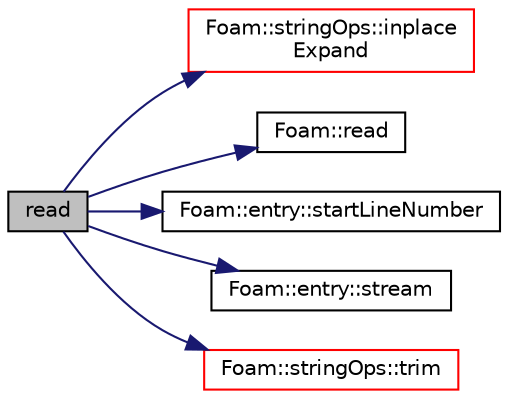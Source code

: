 digraph "read"
{
  bgcolor="transparent";
  edge [fontname="Helvetica",fontsize="10",labelfontname="Helvetica",labelfontsize="10"];
  node [fontname="Helvetica",fontsize="10",shape=record];
  rankdir="LR";
  Node1 [label="read",height=0.2,width=0.4,color="black", fillcolor="grey75", style="filled", fontcolor="black"];
  Node1 -> Node2 [color="midnightblue",fontsize="10",style="solid",fontname="Helvetica"];
  Node2 [label="Foam::stringOps::inplace\lExpand",height=0.2,width=0.4,color="red",URL="$a11064.html#a7020c3fef9cbe17ac1fcdaaa81fe1076",tooltip="Inplace expand occurences of variables according to the mapping. "];
  Node1 -> Node3 [color="midnightblue",fontsize="10",style="solid",fontname="Helvetica"];
  Node3 [label="Foam::read",height=0.2,width=0.4,color="black",URL="$a10974.html#a18efc6d016047ec7c6d5150d913d8c34"];
  Node1 -> Node4 [color="midnightblue",fontsize="10",style="solid",fontname="Helvetica"];
  Node4 [label="Foam::entry::startLineNumber",height=0.2,width=0.4,color="black",URL="$a00669.html#ad6c41b7d8f3d3594031990b418f9d386",tooltip="Return line number of first token in dictionary. "];
  Node1 -> Node5 [color="midnightblue",fontsize="10",style="solid",fontname="Helvetica"];
  Node5 [label="Foam::entry::stream",height=0.2,width=0.4,color="black",URL="$a00669.html#ad20f888e6dd30f28244402cbea8e08eb",tooltip="Return token stream if this entry is a primitive entry. "];
  Node1 -> Node6 [color="midnightblue",fontsize="10",style="solid",fontname="Helvetica"];
  Node6 [label="Foam::stringOps::trim",height=0.2,width=0.4,color="red",URL="$a11064.html#a49e4bf4709b221cc53a2a86f484d5a87",tooltip="Return string trimmed of leading and trailing whitespace. "];
}
